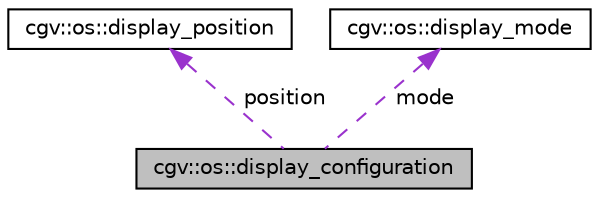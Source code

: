 digraph "cgv::os::display_configuration"
{
  bgcolor="transparent";
  edge [fontname="Helvetica",fontsize="10",labelfontname="Helvetica",labelfontsize="10"];
  node [fontname="Helvetica",fontsize="10",shape=record];
  Node1 [label="cgv::os::display_configuration",height=0.2,width=0.4,color="black", fillcolor="grey75", style="filled", fontcolor="black"];
  Node2 -> Node1 [dir="back",color="darkorchid3",fontsize="10",style="dashed",label=" position" ,fontname="Helvetica"];
  Node2 [label="cgv::os::display_position",height=0.2,width=0.4,color="black",URL="$a00188.html",tooltip="the display position gives the signed x and y coordinates on the virtual screen "];
  Node3 -> Node1 [dir="back",color="darkorchid3",fontsize="10",style="dashed",label=" mode" ,fontname="Helvetica"];
  Node3 [label="cgv::os::display_mode",height=0.2,width=0.4,color="black",URL="$a00187.html",tooltip="a display mode describes a valid setting of the display parameters "];
}
